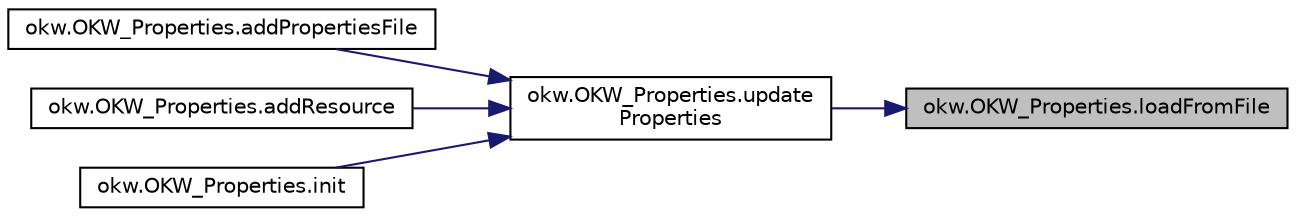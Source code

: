 digraph "okw.OKW_Properties.loadFromFile"
{
 // INTERACTIVE_SVG=YES
 // LATEX_PDF_SIZE
  edge [fontname="Helvetica",fontsize="10",labelfontname="Helvetica",labelfontsize="10"];
  node [fontname="Helvetica",fontsize="10",shape=record];
  rankdir="RL";
  Node1 [label="okw.OKW_Properties.loadFromFile",height=0.2,width=0.4,color="black", fillcolor="grey75", style="filled", fontcolor="black",tooltip="Lädt die Liste OKW_Properties.ResoursesProperties hinzufügen."];
  Node1 -> Node2 [dir="back",color="midnightblue",fontsize="10",style="solid",fontname="Helvetica"];
  Node2 [label="okw.OKW_Properties.update\lProperties",height=0.2,width=0.4,color="black", fillcolor="white", style="filled",URL="$classokw_1_1_o_k_w___properties.html#aaec0ed9838c553749dcc2514232f6a6c",tooltip="Aktualisert/Lädt die Properties in der unter OKW_Properties beschriebene Weise."];
  Node2 -> Node3 [dir="back",color="midnightblue",fontsize="10",style="solid",fontname="Helvetica"];
  Node3 [label="okw.OKW_Properties.addPropertiesFile",height=0.2,width=0.4,color="black", fillcolor="white", style="filled",URL="$classokw_1_1_o_k_w___properties.html#a78c9f44f14dbfc95dea240e06065120c",tooltip="Eine *.Properties-Datei zur Liste OKW_Properties.FileProperties hinzufügen."];
  Node2 -> Node4 [dir="back",color="midnightblue",fontsize="10",style="solid",fontname="Helvetica"];
  Node4 [label="okw.OKW_Properties.addResource",height=0.2,width=0.4,color="black", fillcolor="white", style="filled",URL="$classokw_1_1_o_k_w___properties.html#ad170c832264ab27c615f6e1bf2e8e8d3",tooltip="Eine .Properties-Datei aus dem Resource-Verzeichniss zur Liste OKW_Properties.ResoursesProperties hin..."];
  Node2 -> Node5 [dir="back",color="midnightblue",fontsize="10",style="solid",fontname="Helvetica"];
  Node5 [label="okw.OKW_Properties.init",height=0.2,width=0.4,color="black", fillcolor="white", style="filled",URL="$classokw_1_1_o_k_w___properties.html#a8a4294aa27bf9f4f49e9f1991022d5c8",tooltip="Initialisiert diese Klasse:"];
}
